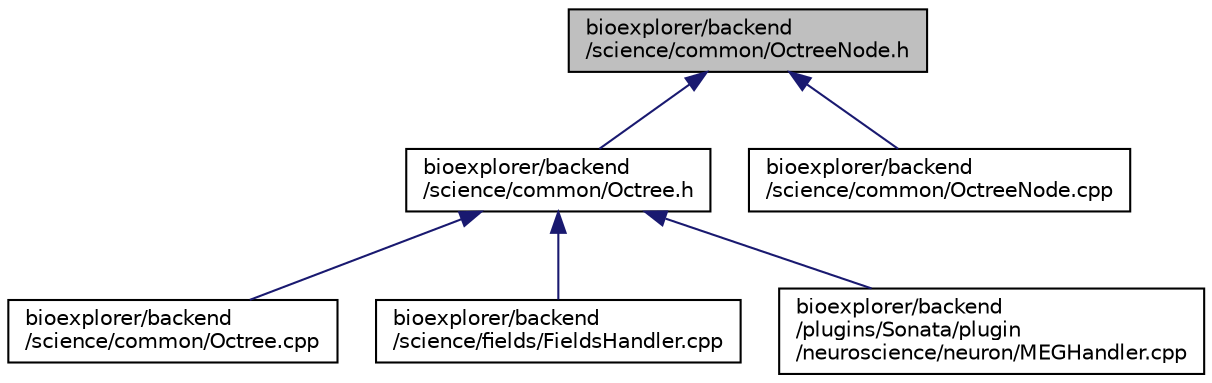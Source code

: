 digraph "bioexplorer/backend/science/common/OctreeNode.h"
{
 // LATEX_PDF_SIZE
  edge [fontname="Helvetica",fontsize="10",labelfontname="Helvetica",labelfontsize="10"];
  node [fontname="Helvetica",fontsize="10",shape=record];
  Node1 [label="bioexplorer/backend\l/science/common/OctreeNode.h",height=0.2,width=0.4,color="black", fillcolor="grey75", style="filled", fontcolor="black",tooltip=" "];
  Node1 -> Node2 [dir="back",color="midnightblue",fontsize="10",style="solid",fontname="Helvetica"];
  Node2 [label="bioexplorer/backend\l/science/common/Octree.h",height=0.2,width=0.4,color="black", fillcolor="white", style="filled",URL="$d2/dc3/Octree_8h.html",tooltip=" "];
  Node2 -> Node3 [dir="back",color="midnightblue",fontsize="10",style="solid",fontname="Helvetica"];
  Node3 [label="bioexplorer/backend\l/science/common/Octree.cpp",height=0.2,width=0.4,color="black", fillcolor="white", style="filled",URL="$dd/d4a/Octree_8cpp.html",tooltip=" "];
  Node2 -> Node4 [dir="back",color="midnightblue",fontsize="10",style="solid",fontname="Helvetica"];
  Node4 [label="bioexplorer/backend\l/science/fields/FieldsHandler.cpp",height=0.2,width=0.4,color="black", fillcolor="white", style="filled",URL="$d9/dc0/FieldsHandler_8cpp.html",tooltip=" "];
  Node2 -> Node5 [dir="back",color="midnightblue",fontsize="10",style="solid",fontname="Helvetica"];
  Node5 [label="bioexplorer/backend\l/plugins/Sonata/plugin\l/neuroscience/neuron/MEGHandler.cpp",height=0.2,width=0.4,color="black", fillcolor="white", style="filled",URL="$d0/d89/MEGHandler_8cpp.html",tooltip=" "];
  Node1 -> Node6 [dir="back",color="midnightblue",fontsize="10",style="solid",fontname="Helvetica"];
  Node6 [label="bioexplorer/backend\l/science/common/OctreeNode.cpp",height=0.2,width=0.4,color="black", fillcolor="white", style="filled",URL="$d6/de5/OctreeNode_8cpp.html",tooltip=" "];
}
